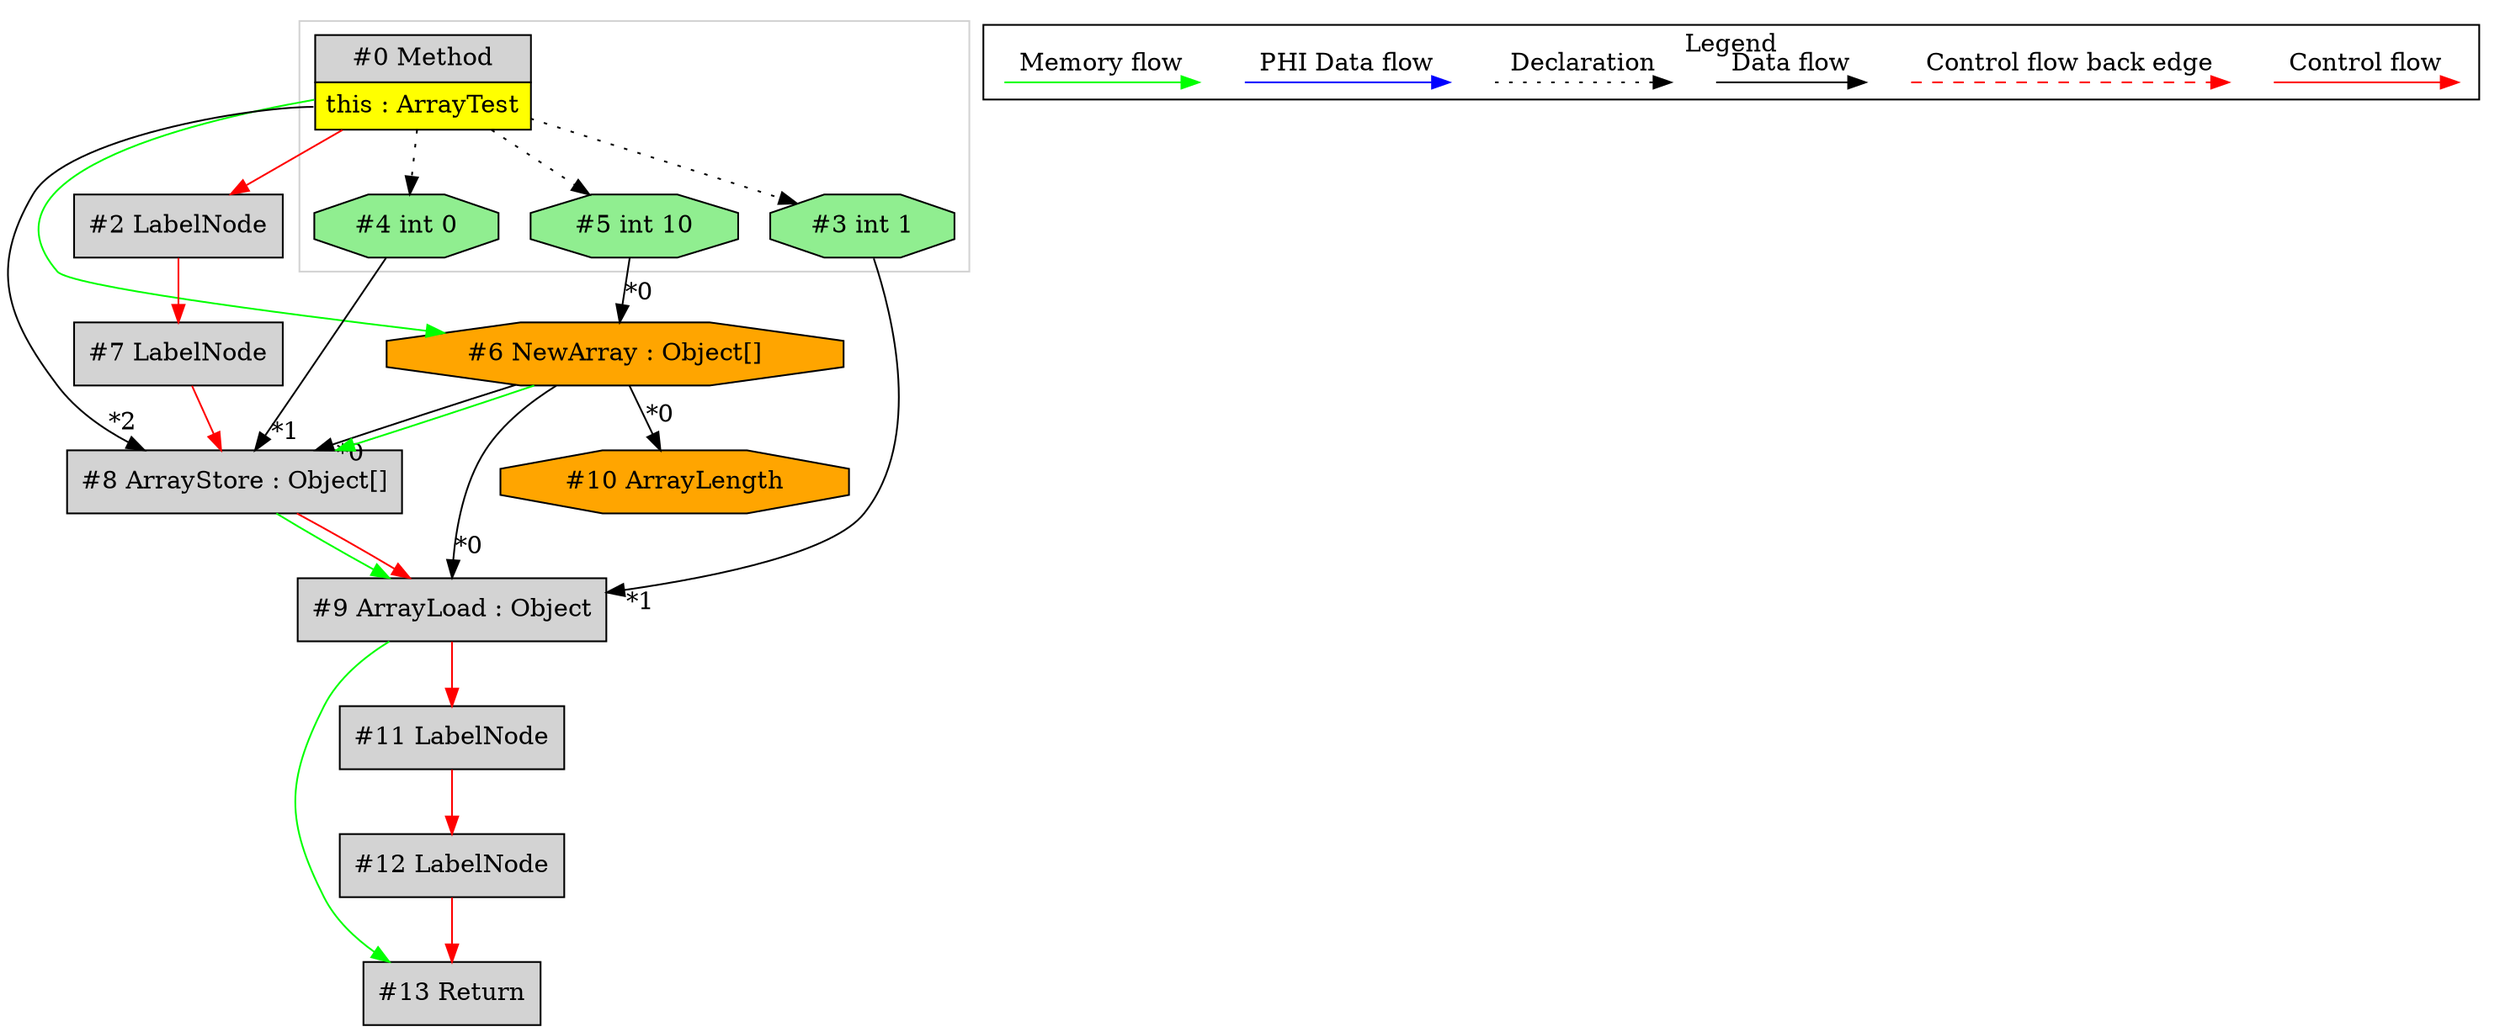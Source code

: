 digraph {
 ordering="in";
 node0[margin="0", label=<<table border="0" cellborder="1" cellspacing="0" cellpadding="5"><tr><td colspan="1">#0 Method</td></tr><tr><td port="prj1" bgcolor="yellow">this : ArrayTest</td></tr></table>>,shape=none, fillcolor=lightgrey, style=filled];
 node5[label="#5 int 10",shape=octagon, fillcolor=lightgreen, style=filled];
 node0 -> node5[style=dotted];
 node6[label="#6 NewArray : Object[]",shape=octagon, fillcolor=orange, style=filled];
 node5 -> node6[headlabel="*0", labeldistance=2];
 node0 -> node6[labeldistance=2, color=green, constraint=false];
 node10[label="#10 ArrayLength",shape=octagon, fillcolor=orange, style=filled];
 node6 -> node10[headlabel="*0", labeldistance=2];
 node9[label="#9 ArrayLoad : Object",shape=box, fillcolor=lightgrey, style=filled];
 node6 -> node9[headlabel="*0", labeldistance=2];
 node3 -> node9[headlabel="*1", labeldistance=2];
 node8 -> node9[labeldistance=2, color=green, constraint=false];
 node8 -> node9[labeldistance=2, color=red, fontcolor=red];
 node8[label="#8 ArrayStore : Object[]",shape=box, fillcolor=lightgrey, style=filled];
 node6 -> node8[headlabel="*0", labeldistance=2];
 node4 -> node8[headlabel="*1", labeldistance=2];
 node0:prj1 -> node8[headlabel="*2", labeldistance=2];
 node6 -> node8[labeldistance=2, color=green, constraint=false];
 node7 -> node8[labeldistance=2, color=red, fontcolor=red];
 node7[label="#7 LabelNode",shape=box, fillcolor=lightgrey, style=filled];
 node2 -> node7[labeldistance=2, color=red, fontcolor=red];
 node2[label="#2 LabelNode",shape=box, fillcolor=lightgrey, style=filled];
 node0 -> node2[labeldistance=2, color=red, fontcolor=red];
 node4[label="#4 int 0",shape=octagon, fillcolor=lightgreen, style=filled];
 node0 -> node4[style=dotted];
 node3[label="#3 int 1",shape=octagon, fillcolor=lightgreen, style=filled];
 node0 -> node3[style=dotted];
 node13[label="#13 Return",shape=box, fillcolor=lightgrey, style=filled];
 node12 -> node13[labeldistance=2, color=red, fontcolor=red];
 node9 -> node13[labeldistance=2, color=green, constraint=false];
 node12[label="#12 LabelNode",shape=box, fillcolor=lightgrey, style=filled];
 node11 -> node12[labeldistance=2, color=red, fontcolor=red];
 node11[label="#11 LabelNode",shape=box, fillcolor=lightgrey, style=filled];
 node9 -> node11[labeldistance=2, color=red, fontcolor=red];
 subgraph cluster_0 {
  color=lightgray;
  node0;
  node3;
  node4;
  node5;
 }
 subgraph cluster_000 {
  label = "Legend";
  node [shape=point]
  {
   rank=same;
   c0 [style = invis];
   c1 [style = invis];
   c2 [style = invis];
   c3 [style = invis];
   d0 [style = invis];
   d1 [style = invis];
   d2 [style = invis];
   d3 [style = invis];
   d4 [style = invis];
   d5 [style = invis];
   d6 [style = invis];
   d7 [style = invis];
  }
  c0 -> c1 [label="Control flow", style=solid, color=red]
  c2 -> c3 [label="Control flow back edge", style=dashed, color=red]
  d0 -> d1 [label="Data flow"]
  d2 -> d3 [label="Declaration", style=dotted]
  d4 -> d5 [label="PHI Data flow", color=blue]
  d6 -> d7 [label="Memory flow", color=green]
 }

}
